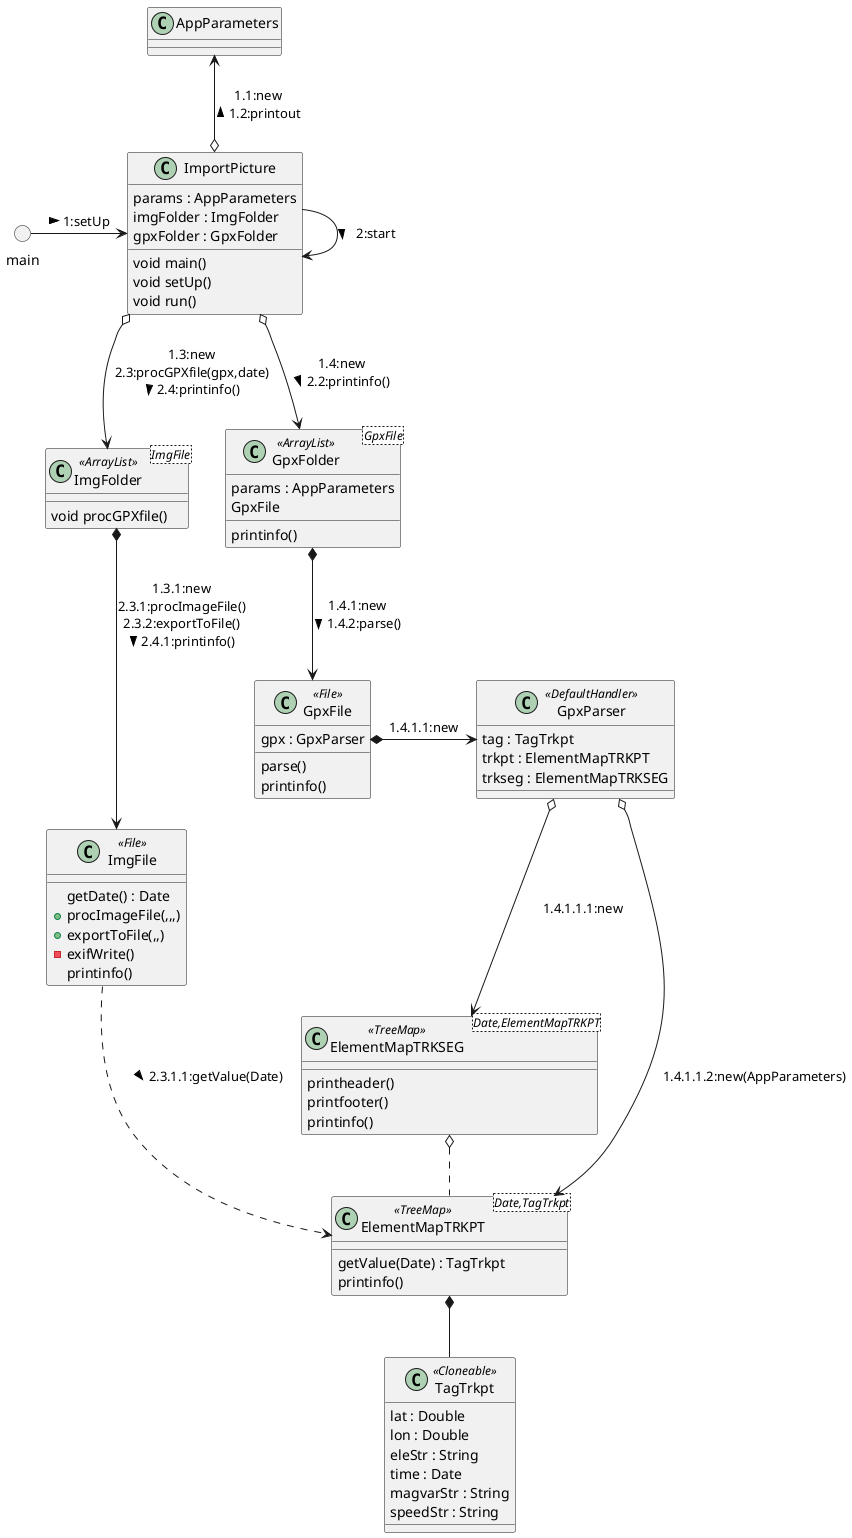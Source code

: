 @startuml
() main

class ImportPicture {
	params : AppParameters
	imgFolder : ImgFolder
	gpxFolder : GpxFolder
	void main()
	void setUp()
	void run()
}

class AppParameters
class ImgFolder<ImgFile><<ArrayList>> {
	void procGPXfile()
}
class ImgFile<<File>> {
	getDate() : Date
	+ procImageFile(,,,)
	+ exportToFile(,,)
	- exifWrite()
	printinfo()
}

class GpxFolder<GpxFile><<ArrayList>> {
	params : AppParameters
	GpxFile
	printinfo()
}
class GpxFile<<File>> {
	gpx : GpxParser
	parse()
	printinfo()
}
class GpxParser<<DefaultHandler>> {
	tag : TagTrkpt
	trkpt : ElementMapTRKPT
	trkseg : ElementMapTRKSEG
}
class ElementMapTRKPT<Date,TagTrkpt><<TreeMap>> {
	getValue(Date) : TagTrkpt
	printinfo()
}
class ElementMapTRKSEG<Date,ElementMapTRKPT><<TreeMap>> {
	printheader()
	printfooter()
	printinfo()
}
class TagTrkpt<<Cloneable>> {
	lat : Double
	lon : Double
	eleStr : String
	time : Date
	magvarStr : String
	speedStr : String
}

main -> ImportPicture : 1:setUp >

AppParameters <--o ImportPicture : 1.1:new\n1.2:printout <
ImportPicture o--> ImgFolder : 1.3:new\n2.3:procGPXfile(gpx,date)\n2.4:printinfo() >
ImportPicture o--> GpxFolder : 1.4:new\n2.2:printinfo() >
ImportPicture --> ImportPicture : 2:start >

GpxFolder *--> GpxFile : 1.4.1:new\n1.4.2:parse() >
GpxFile *-> GpxParser : 1.4.1.1:new
GpxParser o--> ElementMapTRKPT : 1.4.1.1.2:new(AppParameters)
GpxParser o--> ElementMapTRKSEG : 1.4.1.1.1:new
ElementMapTRKSEG o.. ElementMapTRKPT
ElementMapTRKPT *-- TagTrkpt

ImgFolder *--> ImgFile : 1.3.1:new\n2.3.1:procImageFile()\n2.3.2:exportToFile()\n2.4.1:printinfo() >
ImgFile ..> ElementMapTRKPT : 2.3.1.1:getValue(Date) >

@enduml

